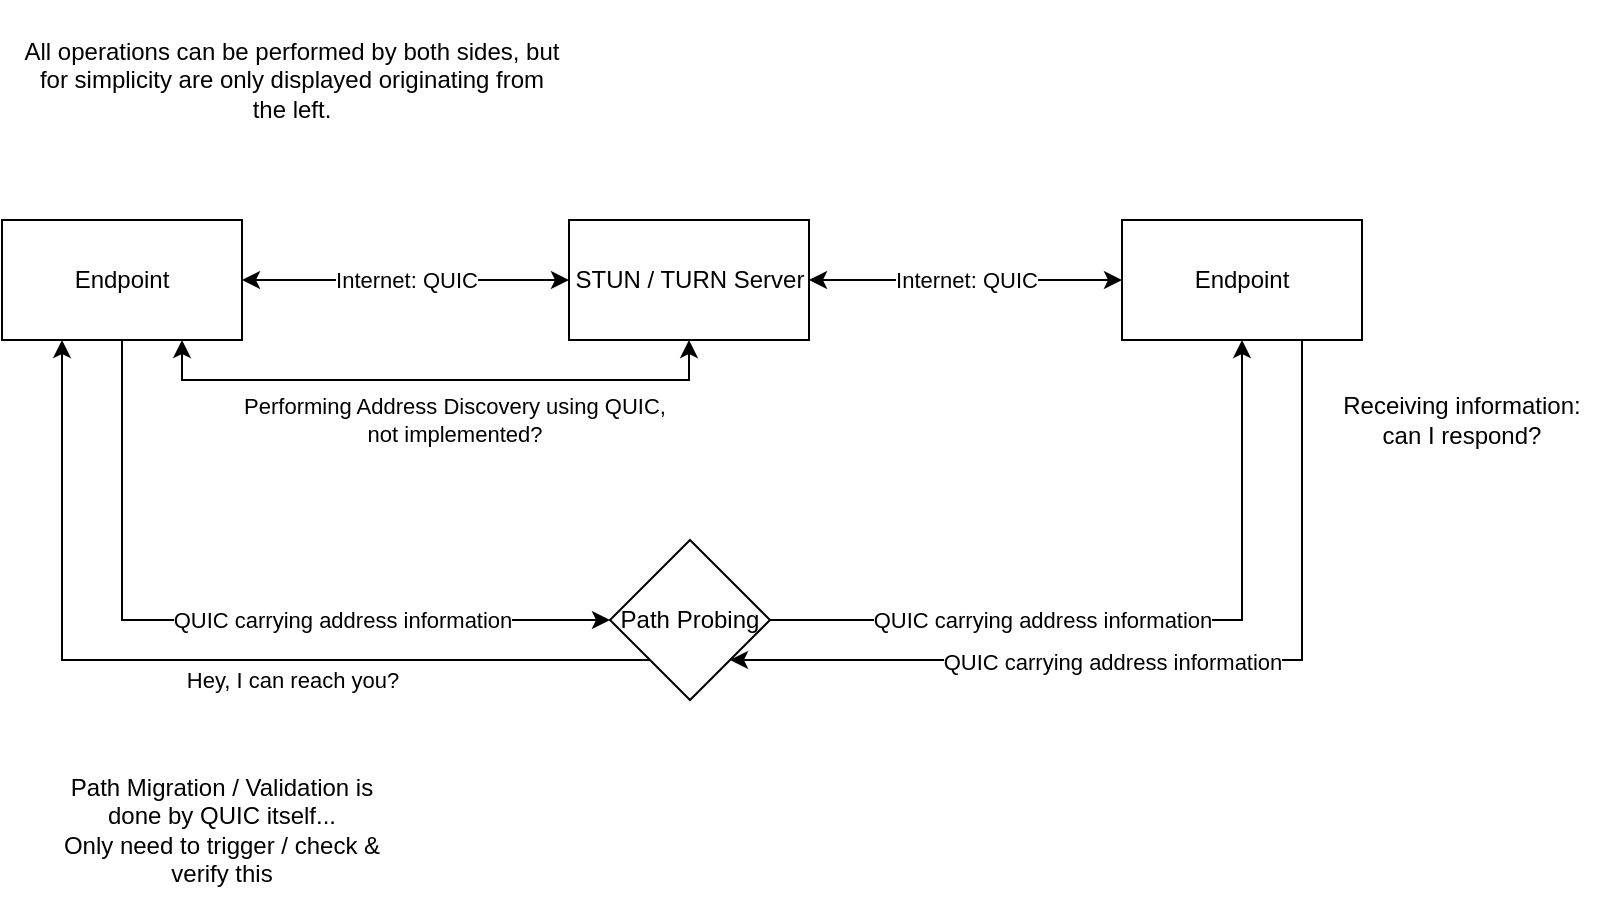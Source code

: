 <mxfile version="22.1.0" type="device">
  <diagram name="Seite-1" id="lHFLpBd9UyqcRVCADFqV">
    <mxGraphModel dx="1690" dy="899" grid="1" gridSize="10" guides="1" tooltips="1" connect="1" arrows="1" fold="1" page="1" pageScale="1" pageWidth="827" pageHeight="1169" math="0" shadow="0">
      <root>
        <mxCell id="0" />
        <mxCell id="1" parent="0" />
        <mxCell id="zP9aunXPU2G3LAliVeyA-4" value="&lt;div&gt;Internet: QUIC&lt;/div&gt;" style="edgeStyle=orthogonalEdgeStyle;rounded=0;orthogonalLoop=1;jettySize=auto;html=1;startArrow=classic;startFill=1;" edge="1" parent="1" source="zP9aunXPU2G3LAliVeyA-1" target="zP9aunXPU2G3LAliVeyA-3">
          <mxGeometry relative="1" as="geometry" />
        </mxCell>
        <mxCell id="zP9aunXPU2G3LAliVeyA-10" value="" style="edgeStyle=orthogonalEdgeStyle;rounded=0;orthogonalLoop=1;jettySize=auto;html=1;" edge="1" parent="1" source="zP9aunXPU2G3LAliVeyA-1" target="zP9aunXPU2G3LAliVeyA-9">
          <mxGeometry relative="1" as="geometry">
            <Array as="points">
              <mxPoint x="130" y="340" />
            </Array>
          </mxGeometry>
        </mxCell>
        <mxCell id="zP9aunXPU2G3LAliVeyA-12" value="&lt;div&gt;QUIC carrying address information&lt;/div&gt;" style="edgeLabel;html=1;align=center;verticalAlign=middle;resizable=0;points=[];" vertex="1" connectable="0" parent="zP9aunXPU2G3LAliVeyA-10">
          <mxGeometry x="0.208" y="1" relative="1" as="geometry">
            <mxPoint x="18" y="1" as="offset" />
          </mxGeometry>
        </mxCell>
        <mxCell id="zP9aunXPU2G3LAliVeyA-13" style="edgeStyle=orthogonalEdgeStyle;rounded=0;orthogonalLoop=1;jettySize=auto;html=1;exitX=0.75;exitY=1;exitDx=0;exitDy=0;entryX=0.5;entryY=1;entryDx=0;entryDy=0;startArrow=classic;startFill=1;" edge="1" parent="1" source="zP9aunXPU2G3LAliVeyA-1" target="zP9aunXPU2G3LAliVeyA-3">
          <mxGeometry relative="1" as="geometry">
            <Array as="points">
              <mxPoint x="160" y="220" />
              <mxPoint x="414" y="220" />
            </Array>
          </mxGeometry>
        </mxCell>
        <mxCell id="zP9aunXPU2G3LAliVeyA-14" value="&lt;div&gt;Performing Address Discovery using QUIC,&lt;/div&gt;&lt;div&gt;not implemented?&lt;br&gt;&lt;/div&gt;" style="edgeLabel;html=1;align=center;verticalAlign=middle;resizable=0;points=[];" vertex="1" connectable="0" parent="zP9aunXPU2G3LAliVeyA-13">
          <mxGeometry x="0.229" y="-1" relative="1" as="geometry">
            <mxPoint x="-25" y="19" as="offset" />
          </mxGeometry>
        </mxCell>
        <mxCell id="zP9aunXPU2G3LAliVeyA-1" value="Endpoint" style="rounded=0;whiteSpace=wrap;html=1;" vertex="1" parent="1">
          <mxGeometry x="70" y="140" width="120" height="60" as="geometry" />
        </mxCell>
        <mxCell id="zP9aunXPU2G3LAliVeyA-6" value="&lt;div&gt;Internet: QUIC&lt;/div&gt;" style="edgeStyle=orthogonalEdgeStyle;rounded=0;orthogonalLoop=1;jettySize=auto;html=1;startArrow=classic;startFill=1;" edge="1" parent="1" source="zP9aunXPU2G3LAliVeyA-3" target="zP9aunXPU2G3LAliVeyA-5">
          <mxGeometry relative="1" as="geometry" />
        </mxCell>
        <mxCell id="zP9aunXPU2G3LAliVeyA-3" value="&lt;div&gt;STUN / TURN Server&lt;/div&gt;" style="rounded=0;whiteSpace=wrap;html=1;" vertex="1" parent="1">
          <mxGeometry x="353.5" y="140" width="120" height="60" as="geometry" />
        </mxCell>
        <mxCell id="zP9aunXPU2G3LAliVeyA-18" style="edgeStyle=orthogonalEdgeStyle;rounded=0;orthogonalLoop=1;jettySize=auto;html=1;exitX=0.75;exitY=1;exitDx=0;exitDy=0;entryX=1;entryY=1;entryDx=0;entryDy=0;" edge="1" parent="1" source="zP9aunXPU2G3LAliVeyA-5" target="zP9aunXPU2G3LAliVeyA-9">
          <mxGeometry relative="1" as="geometry">
            <Array as="points">
              <mxPoint x="720" y="360" />
            </Array>
          </mxGeometry>
        </mxCell>
        <mxCell id="zP9aunXPU2G3LAliVeyA-20" value="QUIC carrying address information" style="edgeLabel;html=1;align=center;verticalAlign=middle;resizable=0;points=[];" vertex="1" connectable="0" parent="zP9aunXPU2G3LAliVeyA-18">
          <mxGeometry x="0.143" y="1" relative="1" as="geometry">
            <mxPoint as="offset" />
          </mxGeometry>
        </mxCell>
        <mxCell id="zP9aunXPU2G3LAliVeyA-5" value="Endpoint" style="whiteSpace=wrap;html=1;rounded=0;" vertex="1" parent="1">
          <mxGeometry x="630" y="140" width="120" height="60" as="geometry" />
        </mxCell>
        <mxCell id="zP9aunXPU2G3LAliVeyA-11" style="edgeStyle=orthogonalEdgeStyle;rounded=0;orthogonalLoop=1;jettySize=auto;html=1;exitX=1;exitY=0.5;exitDx=0;exitDy=0;entryX=0.5;entryY=1;entryDx=0;entryDy=0;" edge="1" parent="1" source="zP9aunXPU2G3LAliVeyA-9" target="zP9aunXPU2G3LAliVeyA-5">
          <mxGeometry relative="1" as="geometry" />
        </mxCell>
        <mxCell id="zP9aunXPU2G3LAliVeyA-15" value="&lt;div&gt;QUIC carrying address information&lt;/div&gt;" style="edgeLabel;html=1;align=center;verticalAlign=middle;resizable=0;points=[];" vertex="1" connectable="0" parent="zP9aunXPU2G3LAliVeyA-11">
          <mxGeometry x="-0.234" relative="1" as="geometry">
            <mxPoint x="-8" as="offset" />
          </mxGeometry>
        </mxCell>
        <mxCell id="zP9aunXPU2G3LAliVeyA-19" style="edgeStyle=orthogonalEdgeStyle;rounded=0;orthogonalLoop=1;jettySize=auto;html=1;exitX=0;exitY=1;exitDx=0;exitDy=0;entryX=0.25;entryY=1;entryDx=0;entryDy=0;" edge="1" parent="1" source="zP9aunXPU2G3LAliVeyA-9" target="zP9aunXPU2G3LAliVeyA-1">
          <mxGeometry relative="1" as="geometry" />
        </mxCell>
        <mxCell id="zP9aunXPU2G3LAliVeyA-21" value="Hey, I can reach you?" style="edgeLabel;html=1;align=center;verticalAlign=middle;resizable=0;points=[];" vertex="1" connectable="0" parent="zP9aunXPU2G3LAliVeyA-19">
          <mxGeometry x="0.176" relative="1" as="geometry">
            <mxPoint x="88" y="10" as="offset" />
          </mxGeometry>
        </mxCell>
        <mxCell id="zP9aunXPU2G3LAliVeyA-9" value="&lt;div&gt;Path Probing&lt;/div&gt;" style="rhombus;whiteSpace=wrap;html=1;rounded=0;" vertex="1" parent="1">
          <mxGeometry x="374" y="300" width="80" height="80" as="geometry" />
        </mxCell>
        <mxCell id="zP9aunXPU2G3LAliVeyA-16" value="All operations can be performed by both sides, but for simplicity are only displayed originating from the left." style="text;html=1;strokeColor=none;fillColor=none;align=center;verticalAlign=middle;whiteSpace=wrap;rounded=0;" vertex="1" parent="1">
          <mxGeometry x="80" y="30" width="270" height="80" as="geometry" />
        </mxCell>
        <mxCell id="zP9aunXPU2G3LAliVeyA-17" value="Receiving information: can I respond?" style="text;html=1;strokeColor=none;fillColor=none;align=center;verticalAlign=middle;whiteSpace=wrap;rounded=0;" vertex="1" parent="1">
          <mxGeometry x="730" y="210" width="140" height="60" as="geometry" />
        </mxCell>
        <mxCell id="zP9aunXPU2G3LAliVeyA-22" value="&lt;div&gt;Path Migration / Validation is done by QUIC itself...&lt;/div&gt;&lt;div&gt;Only need to trigger / check &amp;amp; verify this&lt;br&gt;&lt;/div&gt;" style="text;html=1;strokeColor=none;fillColor=none;align=center;verticalAlign=middle;whiteSpace=wrap;rounded=0;" vertex="1" parent="1">
          <mxGeometry x="90" y="410" width="180" height="70" as="geometry" />
        </mxCell>
      </root>
    </mxGraphModel>
  </diagram>
</mxfile>
